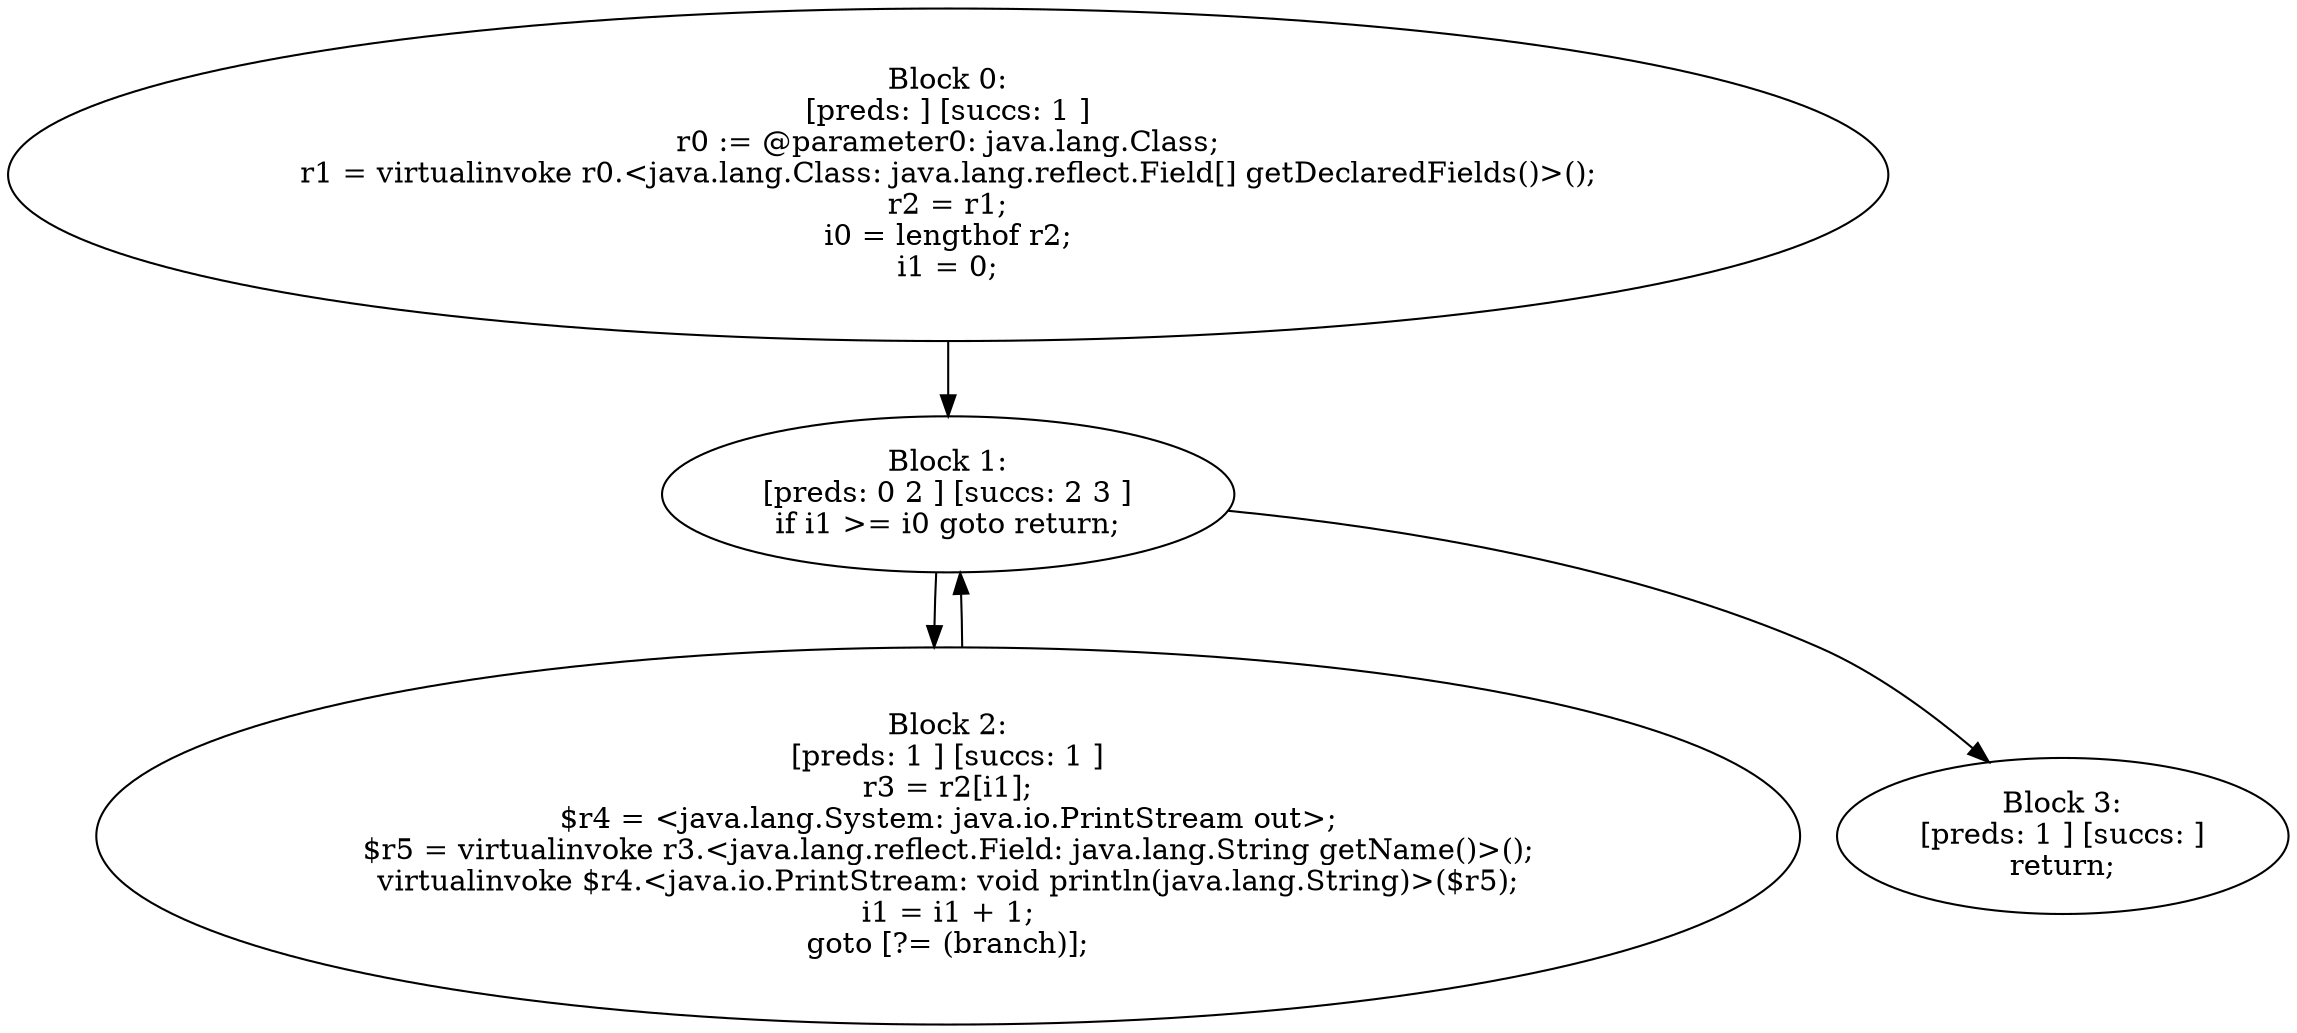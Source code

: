 digraph "unitGraph" {
    "Block 0:
[preds: ] [succs: 1 ]
r0 := @parameter0: java.lang.Class;
r1 = virtualinvoke r0.<java.lang.Class: java.lang.reflect.Field[] getDeclaredFields()>();
r2 = r1;
i0 = lengthof r2;
i1 = 0;
"
    "Block 1:
[preds: 0 2 ] [succs: 2 3 ]
if i1 >= i0 goto return;
"
    "Block 2:
[preds: 1 ] [succs: 1 ]
r3 = r2[i1];
$r4 = <java.lang.System: java.io.PrintStream out>;
$r5 = virtualinvoke r3.<java.lang.reflect.Field: java.lang.String getName()>();
virtualinvoke $r4.<java.io.PrintStream: void println(java.lang.String)>($r5);
i1 = i1 + 1;
goto [?= (branch)];
"
    "Block 3:
[preds: 1 ] [succs: ]
return;
"
    "Block 0:
[preds: ] [succs: 1 ]
r0 := @parameter0: java.lang.Class;
r1 = virtualinvoke r0.<java.lang.Class: java.lang.reflect.Field[] getDeclaredFields()>();
r2 = r1;
i0 = lengthof r2;
i1 = 0;
"->"Block 1:
[preds: 0 2 ] [succs: 2 3 ]
if i1 >= i0 goto return;
";
    "Block 1:
[preds: 0 2 ] [succs: 2 3 ]
if i1 >= i0 goto return;
"->"Block 2:
[preds: 1 ] [succs: 1 ]
r3 = r2[i1];
$r4 = <java.lang.System: java.io.PrintStream out>;
$r5 = virtualinvoke r3.<java.lang.reflect.Field: java.lang.String getName()>();
virtualinvoke $r4.<java.io.PrintStream: void println(java.lang.String)>($r5);
i1 = i1 + 1;
goto [?= (branch)];
";
    "Block 1:
[preds: 0 2 ] [succs: 2 3 ]
if i1 >= i0 goto return;
"->"Block 3:
[preds: 1 ] [succs: ]
return;
";
    "Block 2:
[preds: 1 ] [succs: 1 ]
r3 = r2[i1];
$r4 = <java.lang.System: java.io.PrintStream out>;
$r5 = virtualinvoke r3.<java.lang.reflect.Field: java.lang.String getName()>();
virtualinvoke $r4.<java.io.PrintStream: void println(java.lang.String)>($r5);
i1 = i1 + 1;
goto [?= (branch)];
"->"Block 1:
[preds: 0 2 ] [succs: 2 3 ]
if i1 >= i0 goto return;
";
}
